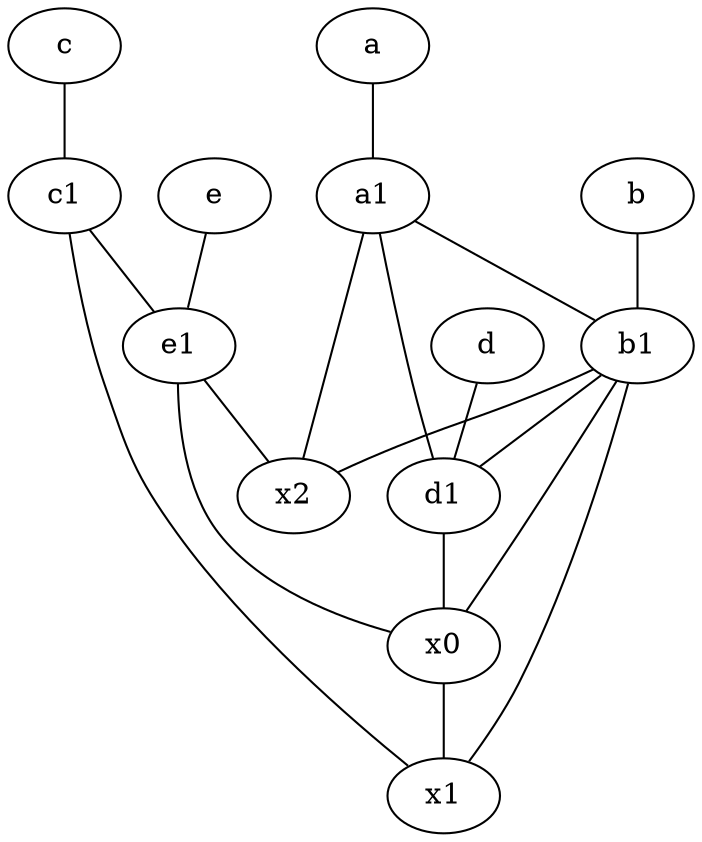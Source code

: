 graph {
	node [labelfontsize=50]
	b [labelfontsize=50 pos="10,4!"]
	d1 [labelfontsize=50 pos="3,5!"]
	a [labelfontsize=50 pos="8,2!"]
	c1 [labelfontsize=50 pos="4.5,3!"]
	e1 [labelfontsize=50 pos="7,7!"]
	c [labelfontsize=50 pos="4.5,2!"]
	d [labelfontsize=50 pos="2,5!"]
	e [labelfontsize=50 pos="7,9!"]
	x1 [labelfontsize=50]
	x2 [labelfontsize=50]
	a1 [labelfontsize=50 pos="8,3!"]
	x0 [labelfontsize=50]
	b1 [labelfontsize=50 pos="9,4!"]
	c1 -- e1
	c -- c1
	b -- b1
	a1 -- x2
	e -- e1
	b1 -- d1
	a -- a1
	d1 -- x0
	b1 -- x1
	c1 -- x1
	e1 -- x0
	a1 -- d1
	e1 -- x2
	x0 -- x1
	b1 -- x0
	a1 -- b1
	b1 -- x2
	d -- d1
}
